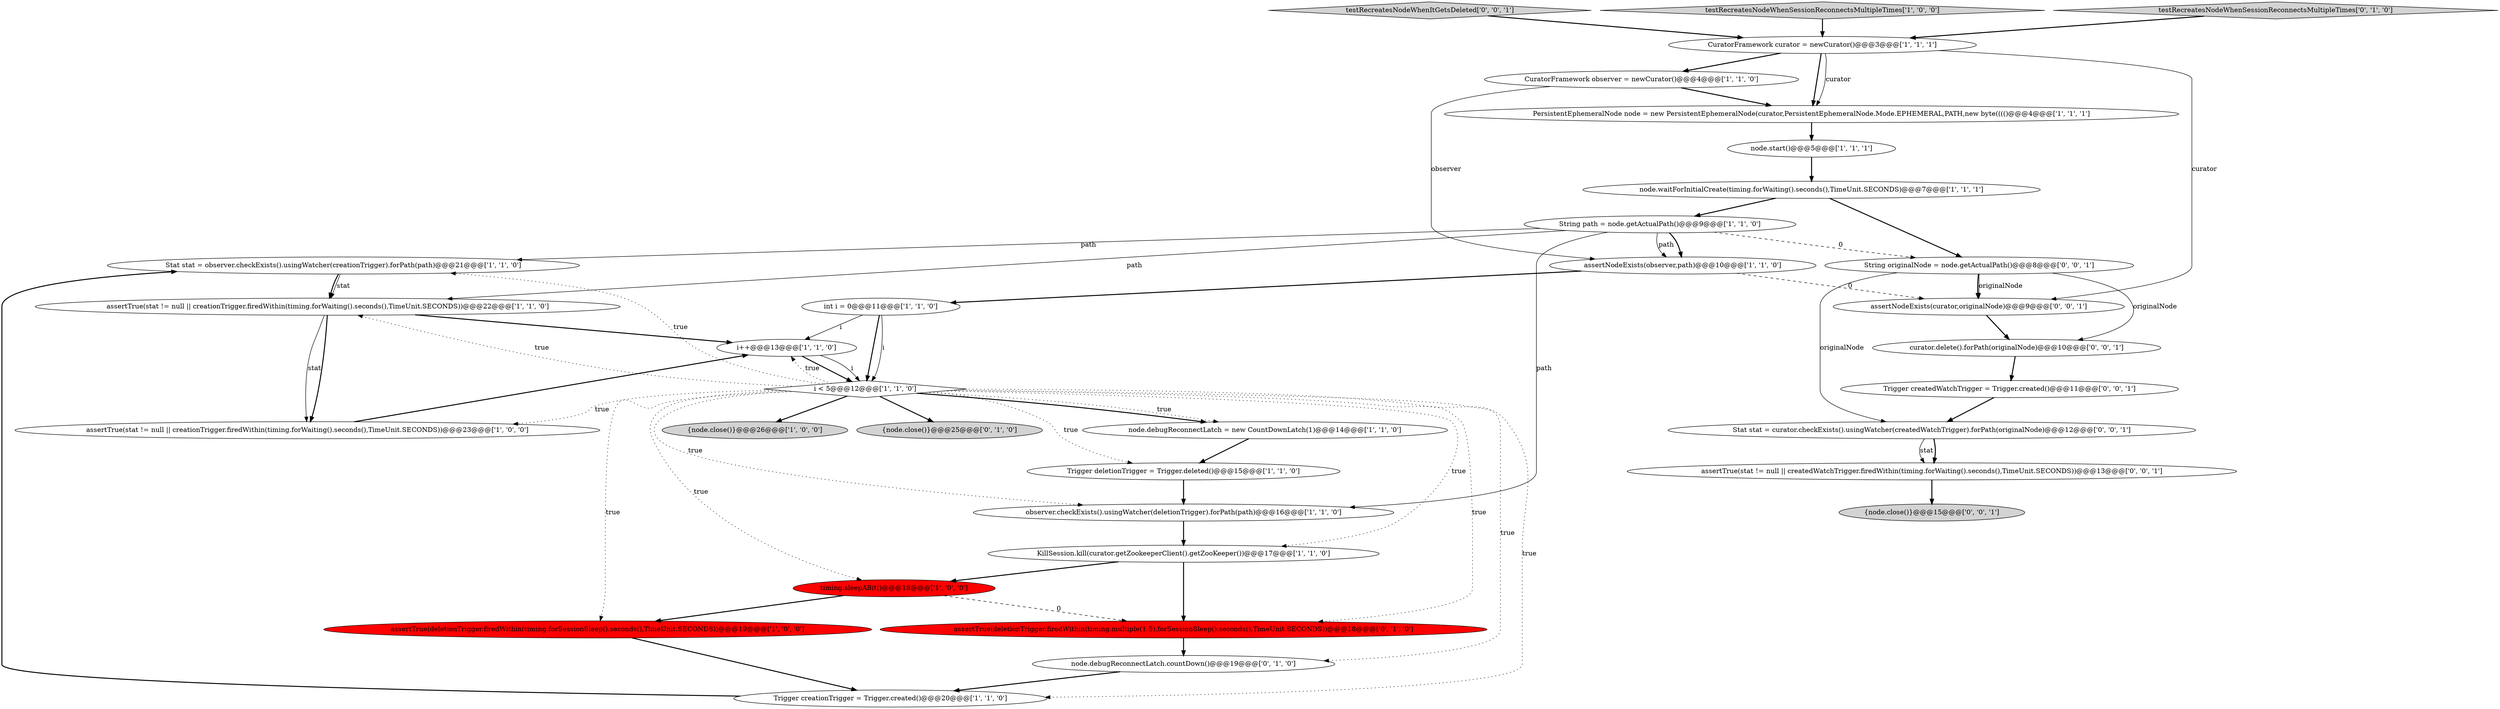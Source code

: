 digraph {
2 [style = filled, label = "node.start()@@@5@@@['1', '1', '1']", fillcolor = white, shape = ellipse image = "AAA0AAABBB1BBB"];
3 [style = filled, label = "timing.sleepABit()@@@18@@@['1', '0', '0']", fillcolor = red, shape = ellipse image = "AAA1AAABBB1BBB"];
0 [style = filled, label = "node.waitForInitialCreate(timing.forWaiting().seconds(),TimeUnit.SECONDS)@@@7@@@['1', '1', '1']", fillcolor = white, shape = ellipse image = "AAA0AAABBB1BBB"];
15 [style = filled, label = "Stat stat = observer.checkExists().usingWatcher(creationTrigger).forPath(path)@@@21@@@['1', '1', '0']", fillcolor = white, shape = ellipse image = "AAA0AAABBB1BBB"];
13 [style = filled, label = "String path = node.getActualPath()@@@9@@@['1', '1', '0']", fillcolor = white, shape = ellipse image = "AAA0AAABBB1BBB"];
1 [style = filled, label = "assertTrue(stat != null || creationTrigger.firedWithin(timing.forWaiting().seconds(),TimeUnit.SECONDS))@@@22@@@['1', '1', '0']", fillcolor = white, shape = ellipse image = "AAA0AAABBB1BBB"];
18 [style = filled, label = "int i = 0@@@11@@@['1', '1', '0']", fillcolor = white, shape = ellipse image = "AAA0AAABBB1BBB"];
17 [style = filled, label = "CuratorFramework curator = newCurator()@@@3@@@['1', '1', '1']", fillcolor = white, shape = ellipse image = "AAA0AAABBB1BBB"];
8 [style = filled, label = "PersistentEphemeralNode node = new PersistentEphemeralNode(curator,PersistentEphemeralNode.Mode.EPHEMERAL,PATH,new byte(((()@@@4@@@['1', '1', '1']", fillcolor = white, shape = ellipse image = "AAA0AAABBB1BBB"];
16 [style = filled, label = "i < 5@@@12@@@['1', '1', '0']", fillcolor = white, shape = diamond image = "AAA0AAABBB1BBB"];
10 [style = filled, label = "CuratorFramework observer = newCurator()@@@4@@@['1', '1', '0']", fillcolor = white, shape = ellipse image = "AAA0AAABBB1BBB"];
26 [style = filled, label = "testRecreatesNodeWhenItGetsDeleted['0', '0', '1']", fillcolor = lightgray, shape = diamond image = "AAA0AAABBB3BBB"];
31 [style = filled, label = "assertNodeExists(curator,originalNode)@@@9@@@['0', '0', '1']", fillcolor = white, shape = ellipse image = "AAA0AAABBB3BBB"];
11 [style = filled, label = "node.debugReconnectLatch = new CountDownLatch(1)@@@14@@@['1', '1', '0']", fillcolor = white, shape = ellipse image = "AAA0AAABBB1BBB"];
21 [style = filled, label = "{node.close()}@@@26@@@['1', '0', '0']", fillcolor = lightgray, shape = ellipse image = "AAA0AAABBB1BBB"];
28 [style = filled, label = "assertTrue(stat != null || createdWatchTrigger.firedWithin(timing.forWaiting().seconds(),TimeUnit.SECONDS))@@@13@@@['0', '0', '1']", fillcolor = white, shape = ellipse image = "AAA0AAABBB3BBB"];
32 [style = filled, label = "String originalNode = node.getActualPath()@@@8@@@['0', '0', '1']", fillcolor = white, shape = ellipse image = "AAA0AAABBB3BBB"];
14 [style = filled, label = "Trigger deletionTrigger = Trigger.deleted()@@@15@@@['1', '1', '0']", fillcolor = white, shape = ellipse image = "AAA0AAABBB1BBB"];
22 [style = filled, label = "{node.close()}@@@25@@@['0', '1', '0']", fillcolor = lightgray, shape = ellipse image = "AAA0AAABBB2BBB"];
6 [style = filled, label = "KillSession.kill(curator.getZookeeperClient().getZooKeeper())@@@17@@@['1', '1', '0']", fillcolor = white, shape = ellipse image = "AAA0AAABBB1BBB"];
33 [style = filled, label = "curator.delete().forPath(originalNode)@@@10@@@['0', '0', '1']", fillcolor = white, shape = ellipse image = "AAA0AAABBB3BBB"];
25 [style = filled, label = "assertTrue(deletionTrigger.firedWithin(timing.multiple(1.5).forSessionSleep().seconds(),TimeUnit.SECONDS))@@@18@@@['0', '1', '0']", fillcolor = red, shape = ellipse image = "AAA1AAABBB2BBB"];
5 [style = filled, label = "i++@@@13@@@['1', '1', '0']", fillcolor = white, shape = ellipse image = "AAA0AAABBB1BBB"];
12 [style = filled, label = "testRecreatesNodeWhenSessionReconnectsMultipleTimes['1', '0', '0']", fillcolor = lightgray, shape = diamond image = "AAA0AAABBB1BBB"];
20 [style = filled, label = "Trigger creationTrigger = Trigger.created()@@@20@@@['1', '1', '0']", fillcolor = white, shape = ellipse image = "AAA0AAABBB1BBB"];
19 [style = filled, label = "observer.checkExists().usingWatcher(deletionTrigger).forPath(path)@@@16@@@['1', '1', '0']", fillcolor = white, shape = ellipse image = "AAA0AAABBB1BBB"];
24 [style = filled, label = "testRecreatesNodeWhenSessionReconnectsMultipleTimes['0', '1', '0']", fillcolor = lightgray, shape = diamond image = "AAA0AAABBB2BBB"];
30 [style = filled, label = "{node.close()}@@@15@@@['0', '0', '1']", fillcolor = lightgray, shape = ellipse image = "AAA0AAABBB3BBB"];
9 [style = filled, label = "assertTrue(stat != null || creationTrigger.firedWithin(timing.forWaiting().seconds(),TimeUnit.SECONDS))@@@23@@@['1', '0', '0']", fillcolor = white, shape = ellipse image = "AAA0AAABBB1BBB"];
27 [style = filled, label = "Stat stat = curator.checkExists().usingWatcher(createdWatchTrigger).forPath(originalNode)@@@12@@@['0', '0', '1']", fillcolor = white, shape = ellipse image = "AAA0AAABBB3BBB"];
7 [style = filled, label = "assertNodeExists(observer,path)@@@10@@@['1', '1', '0']", fillcolor = white, shape = ellipse image = "AAA0AAABBB1BBB"];
23 [style = filled, label = "node.debugReconnectLatch.countDown()@@@19@@@['0', '1', '0']", fillcolor = white, shape = ellipse image = "AAA0AAABBB2BBB"];
29 [style = filled, label = "Trigger createdWatchTrigger = Trigger.created()@@@11@@@['0', '0', '1']", fillcolor = white, shape = ellipse image = "AAA0AAABBB3BBB"];
4 [style = filled, label = "assertTrue(deletionTrigger.firedWithin(timing.forSessionSleep().seconds(),TimeUnit.SECONDS))@@@19@@@['1', '0', '0']", fillcolor = red, shape = ellipse image = "AAA1AAABBB1BBB"];
1->5 [style = bold, label=""];
32->31 [style = solid, label="originalNode"];
17->10 [style = bold, label=""];
6->3 [style = bold, label=""];
17->8 [style = bold, label=""];
16->19 [style = dotted, label="true"];
23->20 [style = bold, label=""];
5->16 [style = solid, label="i"];
16->9 [style = dotted, label="true"];
16->11 [style = bold, label=""];
3->25 [style = dashed, label="0"];
7->31 [style = dashed, label="0"];
0->13 [style = bold, label=""];
28->30 [style = bold, label=""];
26->17 [style = bold, label=""];
11->14 [style = bold, label=""];
25->23 [style = bold, label=""];
17->8 [style = solid, label="curator"];
18->16 [style = solid, label="i"];
27->28 [style = bold, label=""];
12->17 [style = bold, label=""];
1->9 [style = solid, label="stat"];
13->15 [style = solid, label="path"];
16->20 [style = dotted, label="true"];
14->19 [style = bold, label=""];
27->28 [style = solid, label="stat"];
16->22 [style = bold, label=""];
19->6 [style = bold, label=""];
16->4 [style = dotted, label="true"];
3->4 [style = bold, label=""];
15->1 [style = solid, label="stat"];
16->3 [style = dotted, label="true"];
16->23 [style = dotted, label="true"];
1->9 [style = bold, label=""];
13->32 [style = dashed, label="0"];
33->29 [style = bold, label=""];
18->5 [style = solid, label="i"];
5->16 [style = bold, label=""];
32->33 [style = solid, label="originalNode"];
29->27 [style = bold, label=""];
2->0 [style = bold, label=""];
32->27 [style = solid, label="originalNode"];
10->8 [style = bold, label=""];
8->2 [style = bold, label=""];
16->1 [style = dotted, label="true"];
13->7 [style = bold, label=""];
16->21 [style = bold, label=""];
31->33 [style = bold, label=""];
13->19 [style = solid, label="path"];
13->1 [style = solid, label="path"];
16->6 [style = dotted, label="true"];
16->14 [style = dotted, label="true"];
24->17 [style = bold, label=""];
4->20 [style = bold, label=""];
16->5 [style = dotted, label="true"];
7->18 [style = bold, label=""];
9->5 [style = bold, label=""];
13->7 [style = solid, label="path"];
0->32 [style = bold, label=""];
16->25 [style = dotted, label="true"];
10->7 [style = solid, label="observer"];
16->11 [style = dotted, label="true"];
20->15 [style = bold, label=""];
32->31 [style = bold, label=""];
17->31 [style = solid, label="curator"];
6->25 [style = bold, label=""];
16->15 [style = dotted, label="true"];
15->1 [style = bold, label=""];
18->16 [style = bold, label=""];
}
